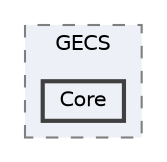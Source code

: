 digraph "/mnt/c/Users/lefte/Mujin/MastersThesis/Taz/TazGraph/TazGraphEngine/GECS/Core"
{
 // LATEX_PDF_SIZE
  bgcolor="transparent";
  edge [fontname=Helvetica,fontsize=10,labelfontname=Helvetica,labelfontsize=10];
  node [fontname=Helvetica,fontsize=10,shape=box,height=0.2,width=0.4];
  compound=true
  subgraph clusterdir_b248dd036d709d24ab0c1971083770f3 {
    graph [ bgcolor="#edf0f7", pencolor="grey50", label="GECS", fontname=Helvetica,fontsize=10 style="filled,dashed", URL="dir_b248dd036d709d24ab0c1971083770f3.html",tooltip=""]
  dir_9ffd7c61379568372379c77f7b20115f [label="Core", fillcolor="#edf0f7", color="grey25", style="filled,bold", URL="dir_9ffd7c61379568372379c77f7b20115f.html",tooltip=""];
  }
}
